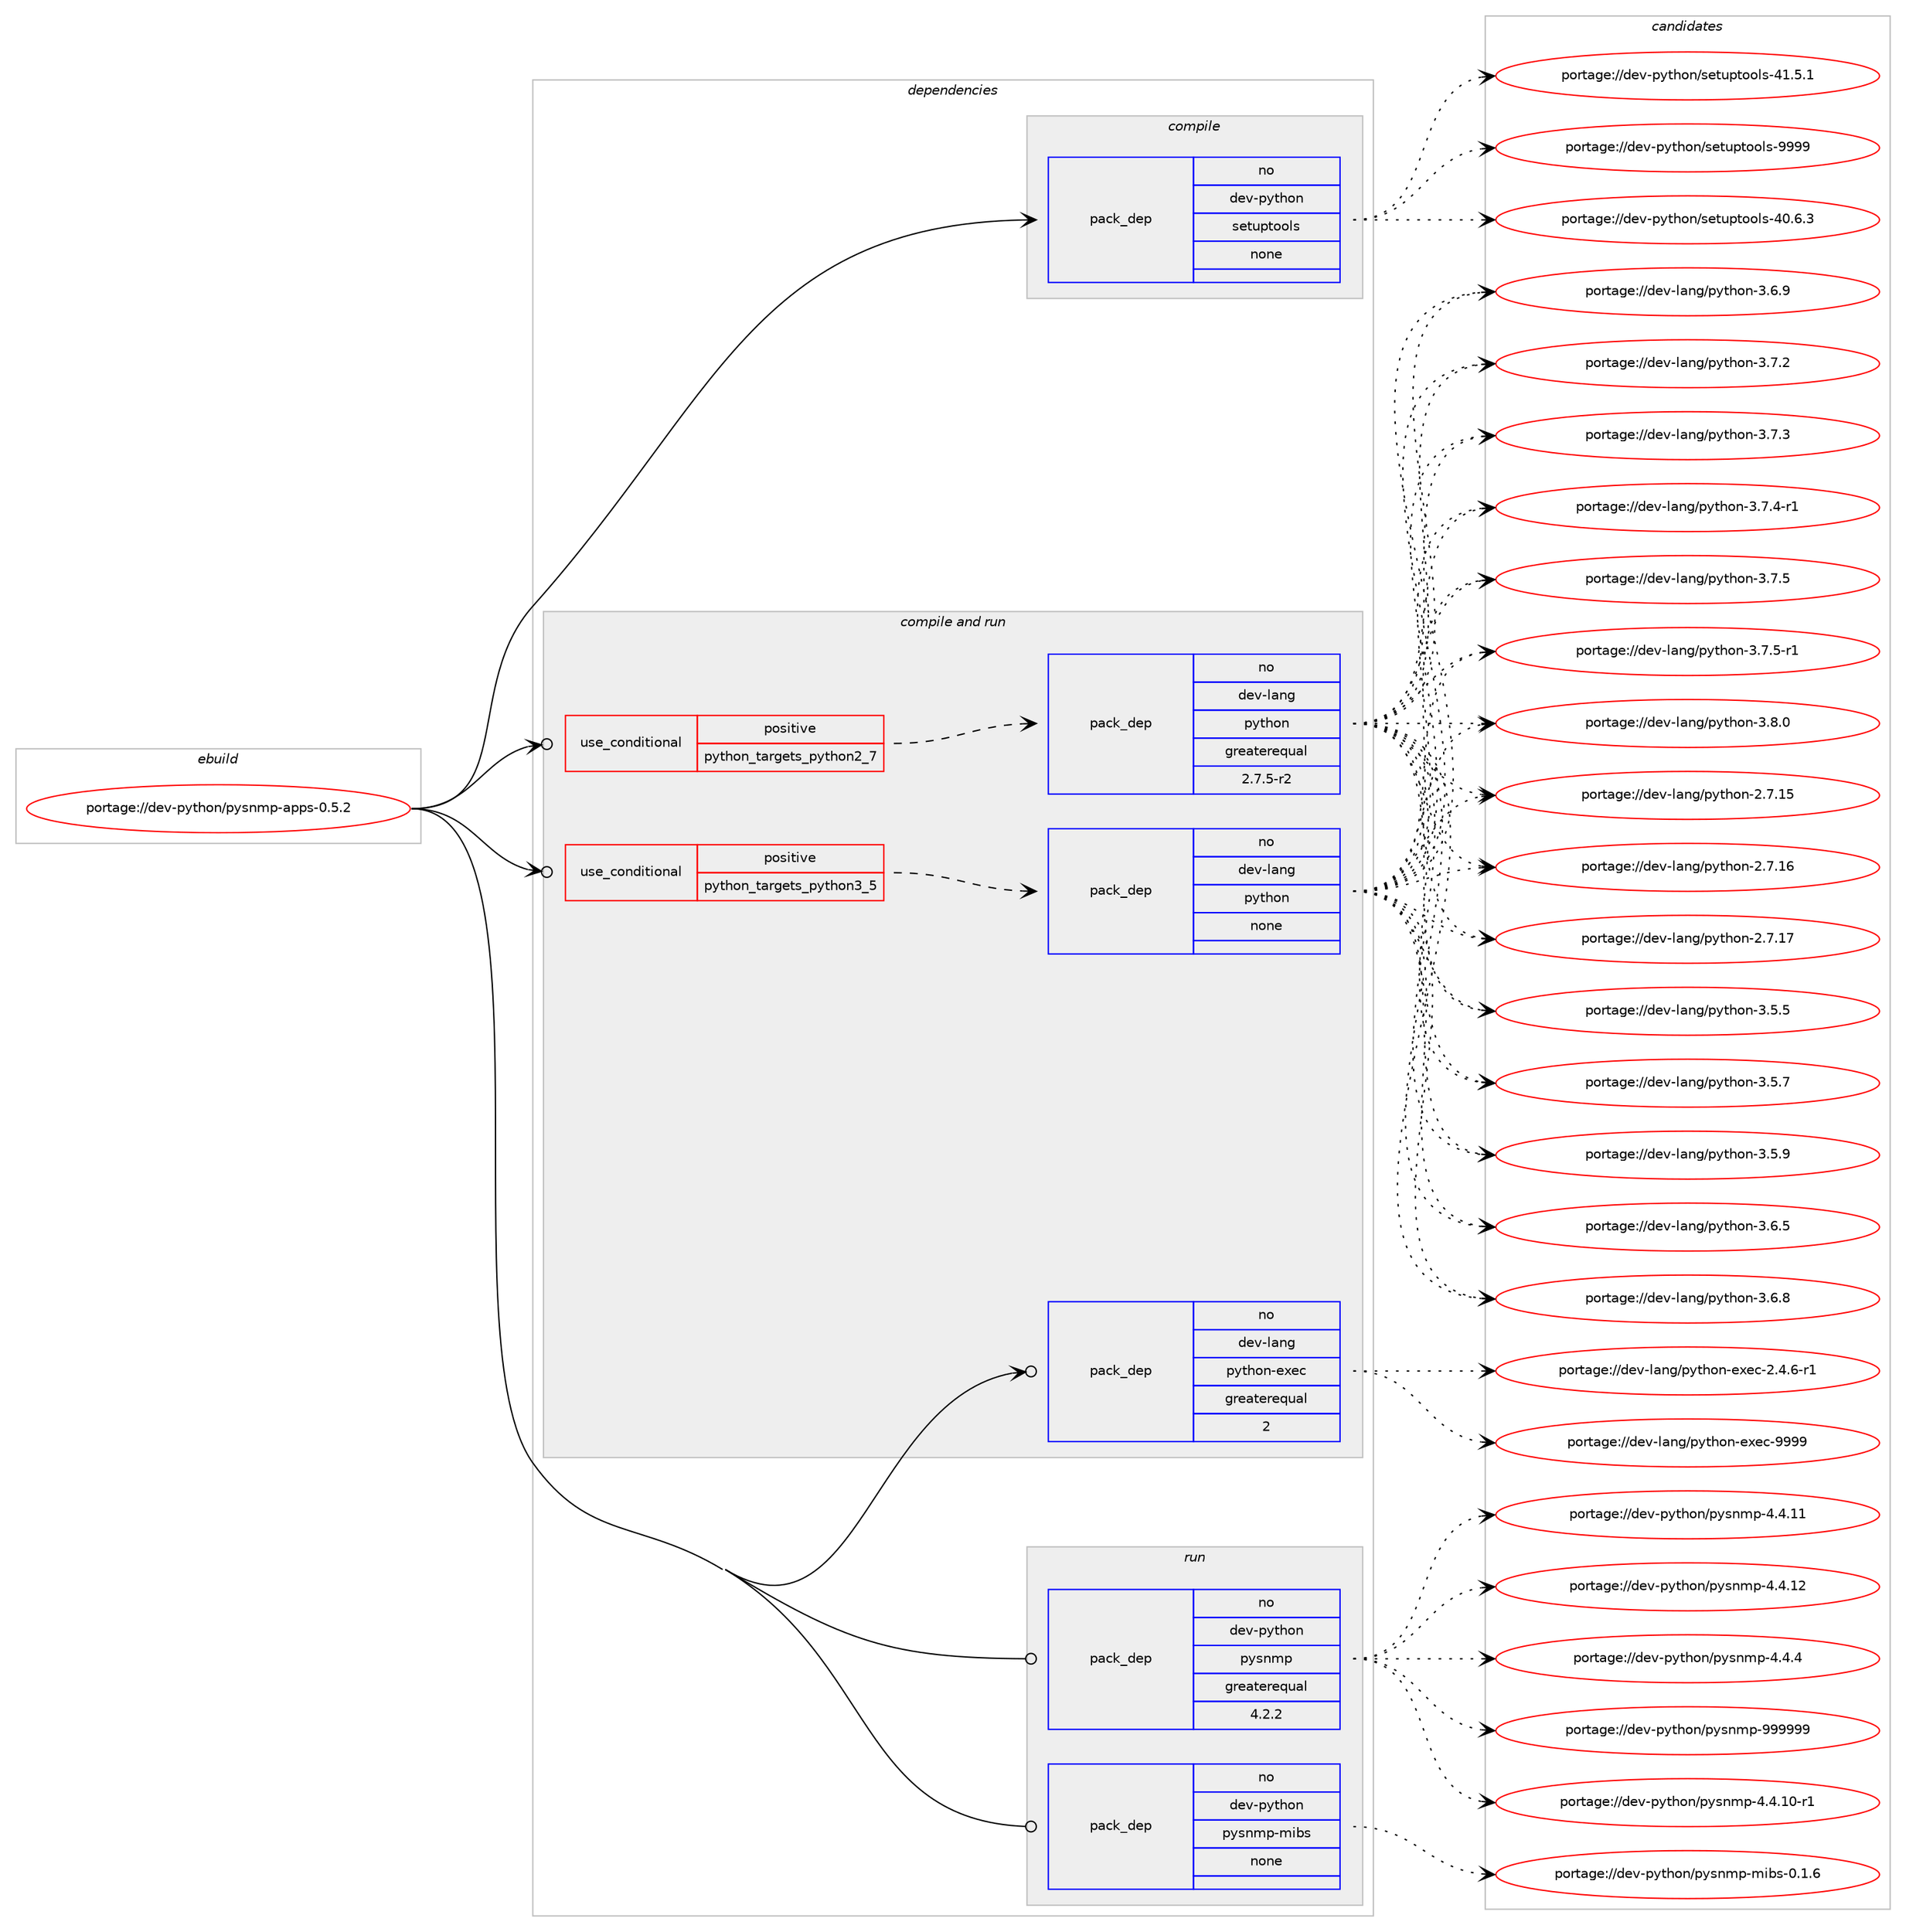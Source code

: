 digraph prolog {

# *************
# Graph options
# *************

newrank=true;
concentrate=true;
compound=true;
graph [rankdir=LR,fontname=Helvetica,fontsize=10,ranksep=1.5];#, ranksep=2.5, nodesep=0.2];
edge  [arrowhead=vee];
node  [fontname=Helvetica,fontsize=10];

# **********
# The ebuild
# **********

subgraph cluster_leftcol {
color=gray;
rank=same;
label=<<i>ebuild</i>>;
id [label="portage://dev-python/pysnmp-apps-0.5.2", color=red, width=4, href="../dev-python/pysnmp-apps-0.5.2.svg"];
}

# ****************
# The dependencies
# ****************

subgraph cluster_midcol {
color=gray;
label=<<i>dependencies</i>>;
subgraph cluster_compile {
fillcolor="#eeeeee";
style=filled;
label=<<i>compile</i>>;
subgraph pack124265 {
dependency163777 [label=<<TABLE BORDER="0" CELLBORDER="1" CELLSPACING="0" CELLPADDING="4" WIDTH="220"><TR><TD ROWSPAN="6" CELLPADDING="30">pack_dep</TD></TR><TR><TD WIDTH="110">no</TD></TR><TR><TD>dev-python</TD></TR><TR><TD>setuptools</TD></TR><TR><TD>none</TD></TR><TR><TD></TD></TR></TABLE>>, shape=none, color=blue];
}
id:e -> dependency163777:w [weight=20,style="solid",arrowhead="vee"];
}
subgraph cluster_compileandrun {
fillcolor="#eeeeee";
style=filled;
label=<<i>compile and run</i>>;
subgraph cond36126 {
dependency163778 [label=<<TABLE BORDER="0" CELLBORDER="1" CELLSPACING="0" CELLPADDING="4"><TR><TD ROWSPAN="3" CELLPADDING="10">use_conditional</TD></TR><TR><TD>positive</TD></TR><TR><TD>python_targets_python2_7</TD></TR></TABLE>>, shape=none, color=red];
subgraph pack124266 {
dependency163779 [label=<<TABLE BORDER="0" CELLBORDER="1" CELLSPACING="0" CELLPADDING="4" WIDTH="220"><TR><TD ROWSPAN="6" CELLPADDING="30">pack_dep</TD></TR><TR><TD WIDTH="110">no</TD></TR><TR><TD>dev-lang</TD></TR><TR><TD>python</TD></TR><TR><TD>greaterequal</TD></TR><TR><TD>2.7.5-r2</TD></TR></TABLE>>, shape=none, color=blue];
}
dependency163778:e -> dependency163779:w [weight=20,style="dashed",arrowhead="vee"];
}
id:e -> dependency163778:w [weight=20,style="solid",arrowhead="odotvee"];
subgraph cond36127 {
dependency163780 [label=<<TABLE BORDER="0" CELLBORDER="1" CELLSPACING="0" CELLPADDING="4"><TR><TD ROWSPAN="3" CELLPADDING="10">use_conditional</TD></TR><TR><TD>positive</TD></TR><TR><TD>python_targets_python3_5</TD></TR></TABLE>>, shape=none, color=red];
subgraph pack124267 {
dependency163781 [label=<<TABLE BORDER="0" CELLBORDER="1" CELLSPACING="0" CELLPADDING="4" WIDTH="220"><TR><TD ROWSPAN="6" CELLPADDING="30">pack_dep</TD></TR><TR><TD WIDTH="110">no</TD></TR><TR><TD>dev-lang</TD></TR><TR><TD>python</TD></TR><TR><TD>none</TD></TR><TR><TD></TD></TR></TABLE>>, shape=none, color=blue];
}
dependency163780:e -> dependency163781:w [weight=20,style="dashed",arrowhead="vee"];
}
id:e -> dependency163780:w [weight=20,style="solid",arrowhead="odotvee"];
subgraph pack124268 {
dependency163782 [label=<<TABLE BORDER="0" CELLBORDER="1" CELLSPACING="0" CELLPADDING="4" WIDTH="220"><TR><TD ROWSPAN="6" CELLPADDING="30">pack_dep</TD></TR><TR><TD WIDTH="110">no</TD></TR><TR><TD>dev-lang</TD></TR><TR><TD>python-exec</TD></TR><TR><TD>greaterequal</TD></TR><TR><TD>2</TD></TR></TABLE>>, shape=none, color=blue];
}
id:e -> dependency163782:w [weight=20,style="solid",arrowhead="odotvee"];
}
subgraph cluster_run {
fillcolor="#eeeeee";
style=filled;
label=<<i>run</i>>;
subgraph pack124269 {
dependency163783 [label=<<TABLE BORDER="0" CELLBORDER="1" CELLSPACING="0" CELLPADDING="4" WIDTH="220"><TR><TD ROWSPAN="6" CELLPADDING="30">pack_dep</TD></TR><TR><TD WIDTH="110">no</TD></TR><TR><TD>dev-python</TD></TR><TR><TD>pysnmp</TD></TR><TR><TD>greaterequal</TD></TR><TR><TD>4.2.2</TD></TR></TABLE>>, shape=none, color=blue];
}
id:e -> dependency163783:w [weight=20,style="solid",arrowhead="odot"];
subgraph pack124270 {
dependency163784 [label=<<TABLE BORDER="0" CELLBORDER="1" CELLSPACING="0" CELLPADDING="4" WIDTH="220"><TR><TD ROWSPAN="6" CELLPADDING="30">pack_dep</TD></TR><TR><TD WIDTH="110">no</TD></TR><TR><TD>dev-python</TD></TR><TR><TD>pysnmp-mibs</TD></TR><TR><TD>none</TD></TR><TR><TD></TD></TR></TABLE>>, shape=none, color=blue];
}
id:e -> dependency163784:w [weight=20,style="solid",arrowhead="odot"];
}
}

# **************
# The candidates
# **************

subgraph cluster_choices {
rank=same;
color=gray;
label=<<i>candidates</i>>;

subgraph choice124265 {
color=black;
nodesep=1;
choiceportage100101118451121211161041111104711510111611711211611111110811545524846544651 [label="portage://dev-python/setuptools-40.6.3", color=red, width=4,href="../dev-python/setuptools-40.6.3.svg"];
choiceportage100101118451121211161041111104711510111611711211611111110811545524946534649 [label="portage://dev-python/setuptools-41.5.1", color=red, width=4,href="../dev-python/setuptools-41.5.1.svg"];
choiceportage10010111845112121116104111110471151011161171121161111111081154557575757 [label="portage://dev-python/setuptools-9999", color=red, width=4,href="../dev-python/setuptools-9999.svg"];
dependency163777:e -> choiceportage100101118451121211161041111104711510111611711211611111110811545524846544651:w [style=dotted,weight="100"];
dependency163777:e -> choiceportage100101118451121211161041111104711510111611711211611111110811545524946534649:w [style=dotted,weight="100"];
dependency163777:e -> choiceportage10010111845112121116104111110471151011161171121161111111081154557575757:w [style=dotted,weight="100"];
}
subgraph choice124266 {
color=black;
nodesep=1;
choiceportage10010111845108971101034711212111610411111045504655464953 [label="portage://dev-lang/python-2.7.15", color=red, width=4,href="../dev-lang/python-2.7.15.svg"];
choiceportage10010111845108971101034711212111610411111045504655464954 [label="portage://dev-lang/python-2.7.16", color=red, width=4,href="../dev-lang/python-2.7.16.svg"];
choiceportage10010111845108971101034711212111610411111045504655464955 [label="portage://dev-lang/python-2.7.17", color=red, width=4,href="../dev-lang/python-2.7.17.svg"];
choiceportage100101118451089711010347112121116104111110455146534653 [label="portage://dev-lang/python-3.5.5", color=red, width=4,href="../dev-lang/python-3.5.5.svg"];
choiceportage100101118451089711010347112121116104111110455146534655 [label="portage://dev-lang/python-3.5.7", color=red, width=4,href="../dev-lang/python-3.5.7.svg"];
choiceportage100101118451089711010347112121116104111110455146534657 [label="portage://dev-lang/python-3.5.9", color=red, width=4,href="../dev-lang/python-3.5.9.svg"];
choiceportage100101118451089711010347112121116104111110455146544653 [label="portage://dev-lang/python-3.6.5", color=red, width=4,href="../dev-lang/python-3.6.5.svg"];
choiceportage100101118451089711010347112121116104111110455146544656 [label="portage://dev-lang/python-3.6.8", color=red, width=4,href="../dev-lang/python-3.6.8.svg"];
choiceportage100101118451089711010347112121116104111110455146544657 [label="portage://dev-lang/python-3.6.9", color=red, width=4,href="../dev-lang/python-3.6.9.svg"];
choiceportage100101118451089711010347112121116104111110455146554650 [label="portage://dev-lang/python-3.7.2", color=red, width=4,href="../dev-lang/python-3.7.2.svg"];
choiceportage100101118451089711010347112121116104111110455146554651 [label="portage://dev-lang/python-3.7.3", color=red, width=4,href="../dev-lang/python-3.7.3.svg"];
choiceportage1001011184510897110103471121211161041111104551465546524511449 [label="portage://dev-lang/python-3.7.4-r1", color=red, width=4,href="../dev-lang/python-3.7.4-r1.svg"];
choiceportage100101118451089711010347112121116104111110455146554653 [label="portage://dev-lang/python-3.7.5", color=red, width=4,href="../dev-lang/python-3.7.5.svg"];
choiceportage1001011184510897110103471121211161041111104551465546534511449 [label="portage://dev-lang/python-3.7.5-r1", color=red, width=4,href="../dev-lang/python-3.7.5-r1.svg"];
choiceportage100101118451089711010347112121116104111110455146564648 [label="portage://dev-lang/python-3.8.0", color=red, width=4,href="../dev-lang/python-3.8.0.svg"];
dependency163779:e -> choiceportage10010111845108971101034711212111610411111045504655464953:w [style=dotted,weight="100"];
dependency163779:e -> choiceportage10010111845108971101034711212111610411111045504655464954:w [style=dotted,weight="100"];
dependency163779:e -> choiceportage10010111845108971101034711212111610411111045504655464955:w [style=dotted,weight="100"];
dependency163779:e -> choiceportage100101118451089711010347112121116104111110455146534653:w [style=dotted,weight="100"];
dependency163779:e -> choiceportage100101118451089711010347112121116104111110455146534655:w [style=dotted,weight="100"];
dependency163779:e -> choiceportage100101118451089711010347112121116104111110455146534657:w [style=dotted,weight="100"];
dependency163779:e -> choiceportage100101118451089711010347112121116104111110455146544653:w [style=dotted,weight="100"];
dependency163779:e -> choiceportage100101118451089711010347112121116104111110455146544656:w [style=dotted,weight="100"];
dependency163779:e -> choiceportage100101118451089711010347112121116104111110455146544657:w [style=dotted,weight="100"];
dependency163779:e -> choiceportage100101118451089711010347112121116104111110455146554650:w [style=dotted,weight="100"];
dependency163779:e -> choiceportage100101118451089711010347112121116104111110455146554651:w [style=dotted,weight="100"];
dependency163779:e -> choiceportage1001011184510897110103471121211161041111104551465546524511449:w [style=dotted,weight="100"];
dependency163779:e -> choiceportage100101118451089711010347112121116104111110455146554653:w [style=dotted,weight="100"];
dependency163779:e -> choiceportage1001011184510897110103471121211161041111104551465546534511449:w [style=dotted,weight="100"];
dependency163779:e -> choiceportage100101118451089711010347112121116104111110455146564648:w [style=dotted,weight="100"];
}
subgraph choice124267 {
color=black;
nodesep=1;
choiceportage10010111845108971101034711212111610411111045504655464953 [label="portage://dev-lang/python-2.7.15", color=red, width=4,href="../dev-lang/python-2.7.15.svg"];
choiceportage10010111845108971101034711212111610411111045504655464954 [label="portage://dev-lang/python-2.7.16", color=red, width=4,href="../dev-lang/python-2.7.16.svg"];
choiceportage10010111845108971101034711212111610411111045504655464955 [label="portage://dev-lang/python-2.7.17", color=red, width=4,href="../dev-lang/python-2.7.17.svg"];
choiceportage100101118451089711010347112121116104111110455146534653 [label="portage://dev-lang/python-3.5.5", color=red, width=4,href="../dev-lang/python-3.5.5.svg"];
choiceportage100101118451089711010347112121116104111110455146534655 [label="portage://dev-lang/python-3.5.7", color=red, width=4,href="../dev-lang/python-3.5.7.svg"];
choiceportage100101118451089711010347112121116104111110455146534657 [label="portage://dev-lang/python-3.5.9", color=red, width=4,href="../dev-lang/python-3.5.9.svg"];
choiceportage100101118451089711010347112121116104111110455146544653 [label="portage://dev-lang/python-3.6.5", color=red, width=4,href="../dev-lang/python-3.6.5.svg"];
choiceportage100101118451089711010347112121116104111110455146544656 [label="portage://dev-lang/python-3.6.8", color=red, width=4,href="../dev-lang/python-3.6.8.svg"];
choiceportage100101118451089711010347112121116104111110455146544657 [label="portage://dev-lang/python-3.6.9", color=red, width=4,href="../dev-lang/python-3.6.9.svg"];
choiceportage100101118451089711010347112121116104111110455146554650 [label="portage://dev-lang/python-3.7.2", color=red, width=4,href="../dev-lang/python-3.7.2.svg"];
choiceportage100101118451089711010347112121116104111110455146554651 [label="portage://dev-lang/python-3.7.3", color=red, width=4,href="../dev-lang/python-3.7.3.svg"];
choiceportage1001011184510897110103471121211161041111104551465546524511449 [label="portage://dev-lang/python-3.7.4-r1", color=red, width=4,href="../dev-lang/python-3.7.4-r1.svg"];
choiceportage100101118451089711010347112121116104111110455146554653 [label="portage://dev-lang/python-3.7.5", color=red, width=4,href="../dev-lang/python-3.7.5.svg"];
choiceportage1001011184510897110103471121211161041111104551465546534511449 [label="portage://dev-lang/python-3.7.5-r1", color=red, width=4,href="../dev-lang/python-3.7.5-r1.svg"];
choiceportage100101118451089711010347112121116104111110455146564648 [label="portage://dev-lang/python-3.8.0", color=red, width=4,href="../dev-lang/python-3.8.0.svg"];
dependency163781:e -> choiceportage10010111845108971101034711212111610411111045504655464953:w [style=dotted,weight="100"];
dependency163781:e -> choiceportage10010111845108971101034711212111610411111045504655464954:w [style=dotted,weight="100"];
dependency163781:e -> choiceportage10010111845108971101034711212111610411111045504655464955:w [style=dotted,weight="100"];
dependency163781:e -> choiceportage100101118451089711010347112121116104111110455146534653:w [style=dotted,weight="100"];
dependency163781:e -> choiceportage100101118451089711010347112121116104111110455146534655:w [style=dotted,weight="100"];
dependency163781:e -> choiceportage100101118451089711010347112121116104111110455146534657:w [style=dotted,weight="100"];
dependency163781:e -> choiceportage100101118451089711010347112121116104111110455146544653:w [style=dotted,weight="100"];
dependency163781:e -> choiceportage100101118451089711010347112121116104111110455146544656:w [style=dotted,weight="100"];
dependency163781:e -> choiceportage100101118451089711010347112121116104111110455146544657:w [style=dotted,weight="100"];
dependency163781:e -> choiceportage100101118451089711010347112121116104111110455146554650:w [style=dotted,weight="100"];
dependency163781:e -> choiceportage100101118451089711010347112121116104111110455146554651:w [style=dotted,weight="100"];
dependency163781:e -> choiceportage1001011184510897110103471121211161041111104551465546524511449:w [style=dotted,weight="100"];
dependency163781:e -> choiceportage100101118451089711010347112121116104111110455146554653:w [style=dotted,weight="100"];
dependency163781:e -> choiceportage1001011184510897110103471121211161041111104551465546534511449:w [style=dotted,weight="100"];
dependency163781:e -> choiceportage100101118451089711010347112121116104111110455146564648:w [style=dotted,weight="100"];
}
subgraph choice124268 {
color=black;
nodesep=1;
choiceportage10010111845108971101034711212111610411111045101120101994550465246544511449 [label="portage://dev-lang/python-exec-2.4.6-r1", color=red, width=4,href="../dev-lang/python-exec-2.4.6-r1.svg"];
choiceportage10010111845108971101034711212111610411111045101120101994557575757 [label="portage://dev-lang/python-exec-9999", color=red, width=4,href="../dev-lang/python-exec-9999.svg"];
dependency163782:e -> choiceportage10010111845108971101034711212111610411111045101120101994550465246544511449:w [style=dotted,weight="100"];
dependency163782:e -> choiceportage10010111845108971101034711212111610411111045101120101994557575757:w [style=dotted,weight="100"];
}
subgraph choice124269 {
color=black;
nodesep=1;
choiceportage1001011184511212111610411111047112121115110109112455246524649484511449 [label="portage://dev-python/pysnmp-4.4.10-r1", color=red, width=4,href="../dev-python/pysnmp-4.4.10-r1.svg"];
choiceportage100101118451121211161041111104711212111511010911245524652464949 [label="portage://dev-python/pysnmp-4.4.11", color=red, width=4,href="../dev-python/pysnmp-4.4.11.svg"];
choiceportage100101118451121211161041111104711212111511010911245524652464950 [label="portage://dev-python/pysnmp-4.4.12", color=red, width=4,href="../dev-python/pysnmp-4.4.12.svg"];
choiceportage1001011184511212111610411111047112121115110109112455246524652 [label="portage://dev-python/pysnmp-4.4.4", color=red, width=4,href="../dev-python/pysnmp-4.4.4.svg"];
choiceportage100101118451121211161041111104711212111511010911245575757575757 [label="portage://dev-python/pysnmp-999999", color=red, width=4,href="../dev-python/pysnmp-999999.svg"];
dependency163783:e -> choiceportage1001011184511212111610411111047112121115110109112455246524649484511449:w [style=dotted,weight="100"];
dependency163783:e -> choiceportage100101118451121211161041111104711212111511010911245524652464949:w [style=dotted,weight="100"];
dependency163783:e -> choiceportage100101118451121211161041111104711212111511010911245524652464950:w [style=dotted,weight="100"];
dependency163783:e -> choiceportage1001011184511212111610411111047112121115110109112455246524652:w [style=dotted,weight="100"];
dependency163783:e -> choiceportage100101118451121211161041111104711212111511010911245575757575757:w [style=dotted,weight="100"];
}
subgraph choice124270 {
color=black;
nodesep=1;
choiceportage10010111845112121116104111110471121211151101091124510910598115454846494654 [label="portage://dev-python/pysnmp-mibs-0.1.6", color=red, width=4,href="../dev-python/pysnmp-mibs-0.1.6.svg"];
dependency163784:e -> choiceportage10010111845112121116104111110471121211151101091124510910598115454846494654:w [style=dotted,weight="100"];
}
}

}
